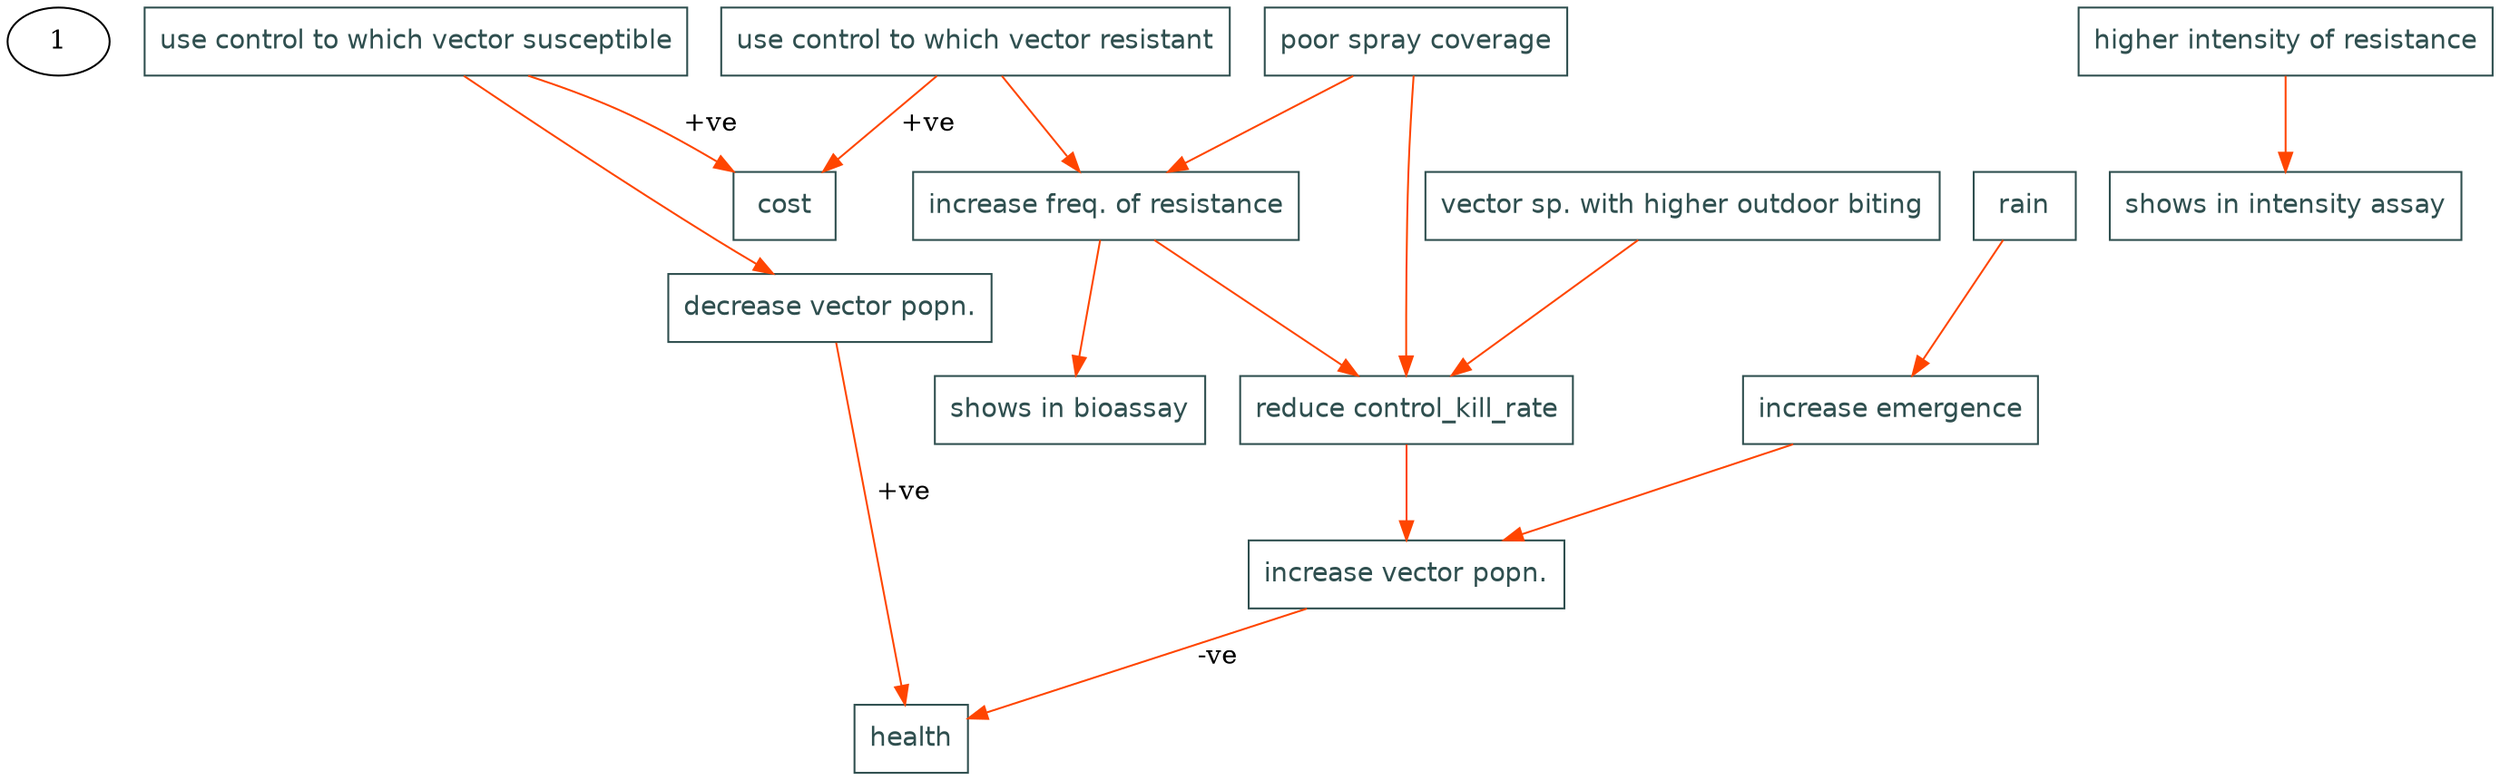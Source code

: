 digraph {

  # graph, node, and edge definitions
  # compound = false allows edges between components of clusters
  graph [compound = false, overlap = true, #nodesep = .5, ranksep = .25,
         color = crimson] #, layout = neato]

1

  node [fontname = Helvetica, fontcolor = darkslategray,
        shape = rectangle, #fixedsize = true, width = 1,
        color = darkslategray]

  edge [color = orangered, arrowhead = normal, arrowtail = none]

/**
  subgraph cluster_vectors {
    #node [fixedsize = true, width = 3]
    edge [len=0, color=transparent];
    label = "A:Vectors";
    "A1:Survival" -> "A2:Outdoor biting%"
  }

  subgraph cluster_controls {
    #node [fixedsize = true, width = 3]
    edge [len=0, color=transparent];
    label = "B:Controls";
    "B1:list of kill rates" -> "B2:residual life" -> "B3:cost"
  }

  subgraph cluster_resistances {
    #node [fixedsize = true] #, width = 3
    edge [len=0, color=transparent];
    label = "C:Resistances";
    "C1:list of controls and % effect on each" -> "C2:rate of increase" -> "C3:rate of decrease"
  }
**/  

  #edges (links) between nodes

#can add labels to edges but might make less clear
#[ label = " -" ]
  "increase vector popn." -> "health"  [ label = " -ve" ]
  "decrease vector popn." -> "health"  [ label = " +ve" ]  

  "poor spray coverage" -> "reduce control_kill_rate" -> "increase vector popn." # -> "reduce health"  
  
  "poor spray coverage" -> "increase freq. of resistance" -> "reduce control_kill_rate"  
  
  "rain" -> "increase emergence" -> "increase vector popn." 
  
  "vector sp. with higher outdoor biting" -> "reduce control_kill_rate"
  
  "use control to which vector susceptible" -> "decrease vector popn."

  "use control to which vector susceptible" -> "cost" [ label = " +ve" ]

  "higher intensity of resistance" -> "shows in intensity assay"
  "increase freq. of resistance" -> "shows in bioassay"

  "use control to which vector resistant" -> "increase freq. of resistance"
  "use control to which vector resistant" -> "cost" [ label = " +ve" ]

  #specifies a new node
  #Information             [width = 1.5]

}

